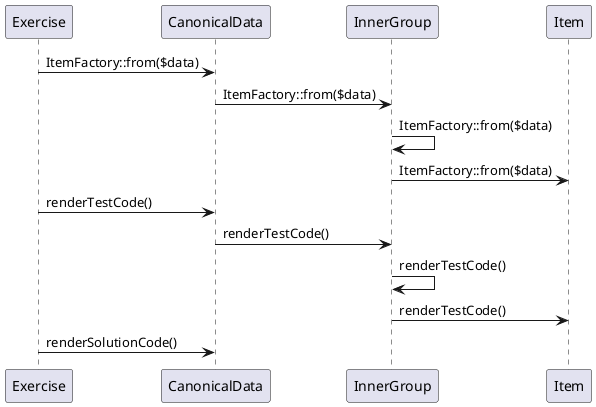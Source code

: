 @startuml
participant Exercise as exercise
participant CanonicalData as data
participant InnerGroup as group
participant Item as item

exercise -> data : ItemFactory::from($data)
data -> group : ItemFactory::from($data)
group -> group : ItemFactory::from($data)
group -> item : ItemFactory::from($data)

exercise -> data : renderTestCode()
data -> group : renderTestCode()
group -> group : renderTestCode()
group -> item : renderTestCode()

exercise -> data : renderSolutionCode()
@enduml
